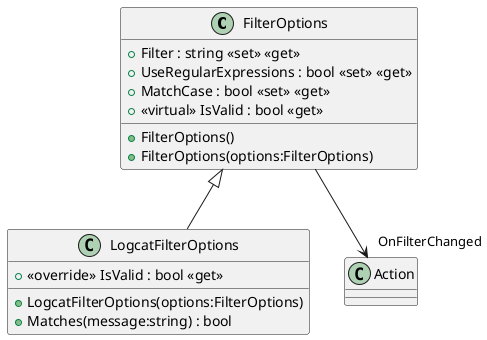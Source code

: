 @startuml
class FilterOptions {
    + FilterOptions()
    + FilterOptions(options:FilterOptions)
    + Filter : string <<set>> <<get>>
    + UseRegularExpressions : bool <<set>> <<get>>
    + MatchCase : bool <<set>> <<get>>
    + <<virtual>> IsValid : bool <<get>>
}
class LogcatFilterOptions {
    + LogcatFilterOptions(options:FilterOptions)
    + Matches(message:string) : bool
    + <<override>> IsValid : bool <<get>>
}
FilterOptions --> "OnFilterChanged" Action
FilterOptions <|-- LogcatFilterOptions
@enduml
